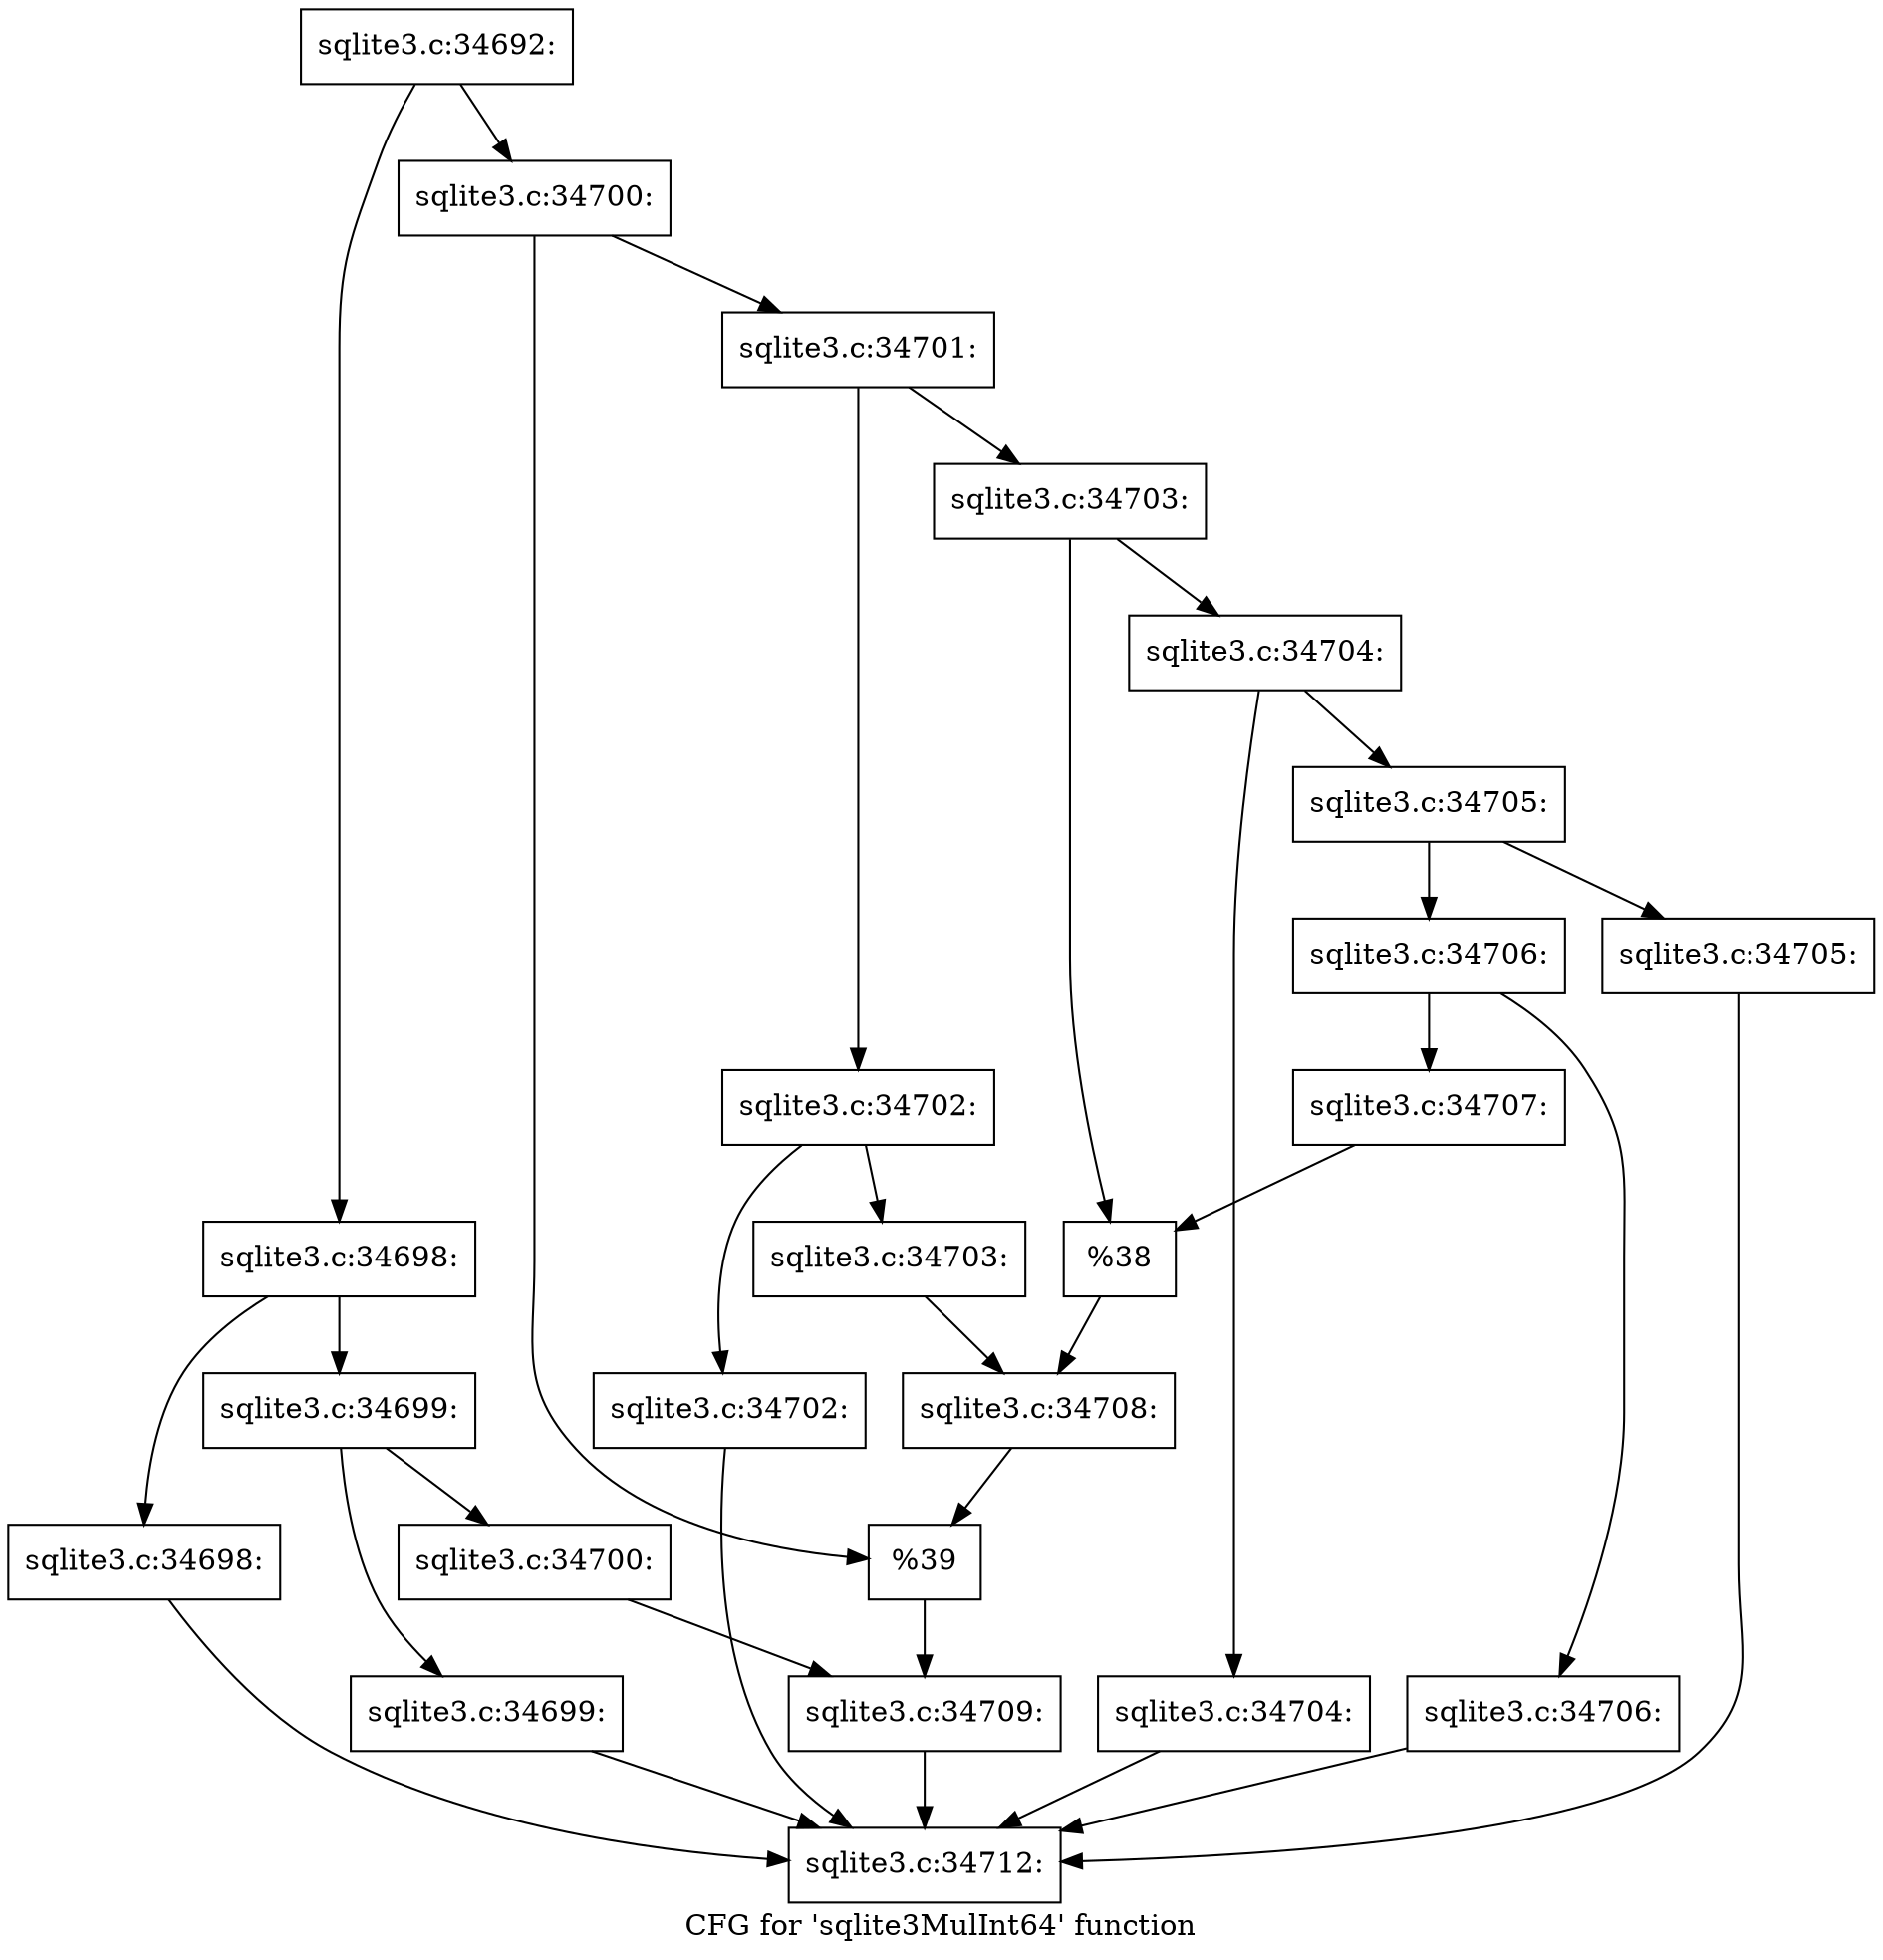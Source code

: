 digraph "CFG for 'sqlite3MulInt64' function" {
	label="CFG for 'sqlite3MulInt64' function";

	Node0x55c0f7ecf550 [shape=record,label="{sqlite3.c:34692:}"];
	Node0x55c0f7ecf550 -> Node0x55c0f7ed44f0;
	Node0x55c0f7ecf550 -> Node0x55c0f7ed4590;
	Node0x55c0f7ed44f0 [shape=record,label="{sqlite3.c:34698:}"];
	Node0x55c0f7ed44f0 -> Node0x55c0f7ed49a0;
	Node0x55c0f7ed44f0 -> Node0x55c0f7ed49f0;
	Node0x55c0f7ed49a0 [shape=record,label="{sqlite3.c:34698:}"];
	Node0x55c0f7ed49a0 -> Node0x55c0f7ed20e0;
	Node0x55c0f7ed49f0 [shape=record,label="{sqlite3.c:34699:}"];
	Node0x55c0f7ed49f0 -> Node0x55c0f7ed4fa0;
	Node0x55c0f7ed49f0 -> Node0x55c0f7ed4ff0;
	Node0x55c0f7ed4fa0 [shape=record,label="{sqlite3.c:34699:}"];
	Node0x55c0f7ed4fa0 -> Node0x55c0f7ed20e0;
	Node0x55c0f7ed4ff0 [shape=record,label="{sqlite3.c:34700:}"];
	Node0x55c0f7ed4ff0 -> Node0x55c0f7ed4540;
	Node0x55c0f7ed4590 [shape=record,label="{sqlite3.c:34700:}"];
	Node0x55c0f7ed4590 -> Node0x55c0f7ed56e0;
	Node0x55c0f7ed4590 -> Node0x55c0f7ed5730;
	Node0x55c0f7ed56e0 [shape=record,label="{sqlite3.c:34701:}"];
	Node0x55c0f7ed56e0 -> Node0x55c0f7ed5b40;
	Node0x55c0f7ed56e0 -> Node0x55c0f7ed5be0;
	Node0x55c0f7ed5b40 [shape=record,label="{sqlite3.c:34702:}"];
	Node0x55c0f7ed5b40 -> Node0x55c0f7ed5f80;
	Node0x55c0f7ed5b40 -> Node0x55c0f7ed5fd0;
	Node0x55c0f7ed5f80 [shape=record,label="{sqlite3.c:34702:}"];
	Node0x55c0f7ed5f80 -> Node0x55c0f7ed20e0;
	Node0x55c0f7ed5fd0 [shape=record,label="{sqlite3.c:34703:}"];
	Node0x55c0f7ed5fd0 -> Node0x55c0f7ed5b90;
	Node0x55c0f7ed5be0 [shape=record,label="{sqlite3.c:34703:}"];
	Node0x55c0f7ed5be0 -> Node0x55c0f7ed6650;
	Node0x55c0f7ed5be0 -> Node0x55c0f7ed66a0;
	Node0x55c0f7ed6650 [shape=record,label="{sqlite3.c:34704:}"];
	Node0x55c0f7ed6650 -> Node0x55c0f7ed6ab0;
	Node0x55c0f7ed6650 -> Node0x55c0f7ed6b00;
	Node0x55c0f7ed6ab0 [shape=record,label="{sqlite3.c:34704:}"];
	Node0x55c0f7ed6ab0 -> Node0x55c0f7ed20e0;
	Node0x55c0f7ed6b00 [shape=record,label="{sqlite3.c:34705:}"];
	Node0x55c0f7ed6b00 -> Node0x55c0f7ed6f50;
	Node0x55c0f7ed6b00 -> Node0x55c0f7ed6fa0;
	Node0x55c0f7ed6f50 [shape=record,label="{sqlite3.c:34705:}"];
	Node0x55c0f7ed6f50 -> Node0x55c0f7ed20e0;
	Node0x55c0f7ed6fa0 [shape=record,label="{sqlite3.c:34706:}"];
	Node0x55c0f7ed6fa0 -> Node0x55c0f7ed7460;
	Node0x55c0f7ed6fa0 -> Node0x55c0f7ed74b0;
	Node0x55c0f7ed7460 [shape=record,label="{sqlite3.c:34706:}"];
	Node0x55c0f7ed7460 -> Node0x55c0f7ed20e0;
	Node0x55c0f7ed74b0 [shape=record,label="{sqlite3.c:34707:}"];
	Node0x55c0f7ed74b0 -> Node0x55c0f7ed66a0;
	Node0x55c0f7ed66a0 [shape=record,label="{%38}"];
	Node0x55c0f7ed66a0 -> Node0x55c0f7ed5b90;
	Node0x55c0f7ed5b90 [shape=record,label="{sqlite3.c:34708:}"];
	Node0x55c0f7ed5b90 -> Node0x55c0f7ed5730;
	Node0x55c0f7ed5730 [shape=record,label="{%39}"];
	Node0x55c0f7ed5730 -> Node0x55c0f7ed4540;
	Node0x55c0f7ed4540 [shape=record,label="{sqlite3.c:34709:}"];
	Node0x55c0f7ed4540 -> Node0x55c0f7ed20e0;
	Node0x55c0f7ed20e0 [shape=record,label="{sqlite3.c:34712:}"];
}
